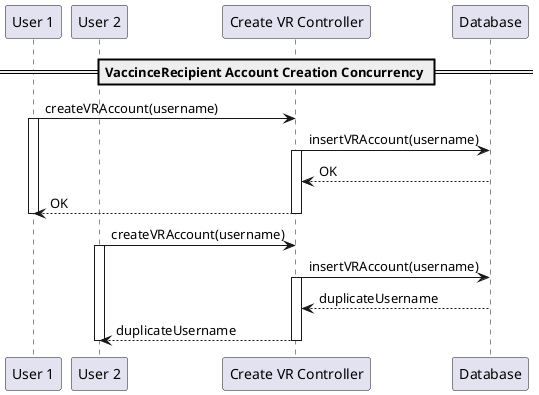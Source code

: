 @startuml
'https://plantuml.com/sequence-diagram

participant "User 1" as U1
participant "User 2" as U2
participant "Create VR Controller" as VRC
participant "Database" as DB

== VaccinceRecipient Account Creation Concurrency ==
U1 -> VRC : createVRAccount(username)
activate U1
VRC -> DB : insertVRAccount(username)
activate VRC
DB --> VRC: OK
VRC --> U1: OK
deactivate VRC
deactivate U1

U2 -> VRC : createVRAccount(username)
activate U2
VRC -> DB : insertVRAccount(username)
activate VRC
DB --> VRC: duplicateUsername
VRC --> U2: duplicateUsername
deactivate VRC
deactivate U2


@enduml